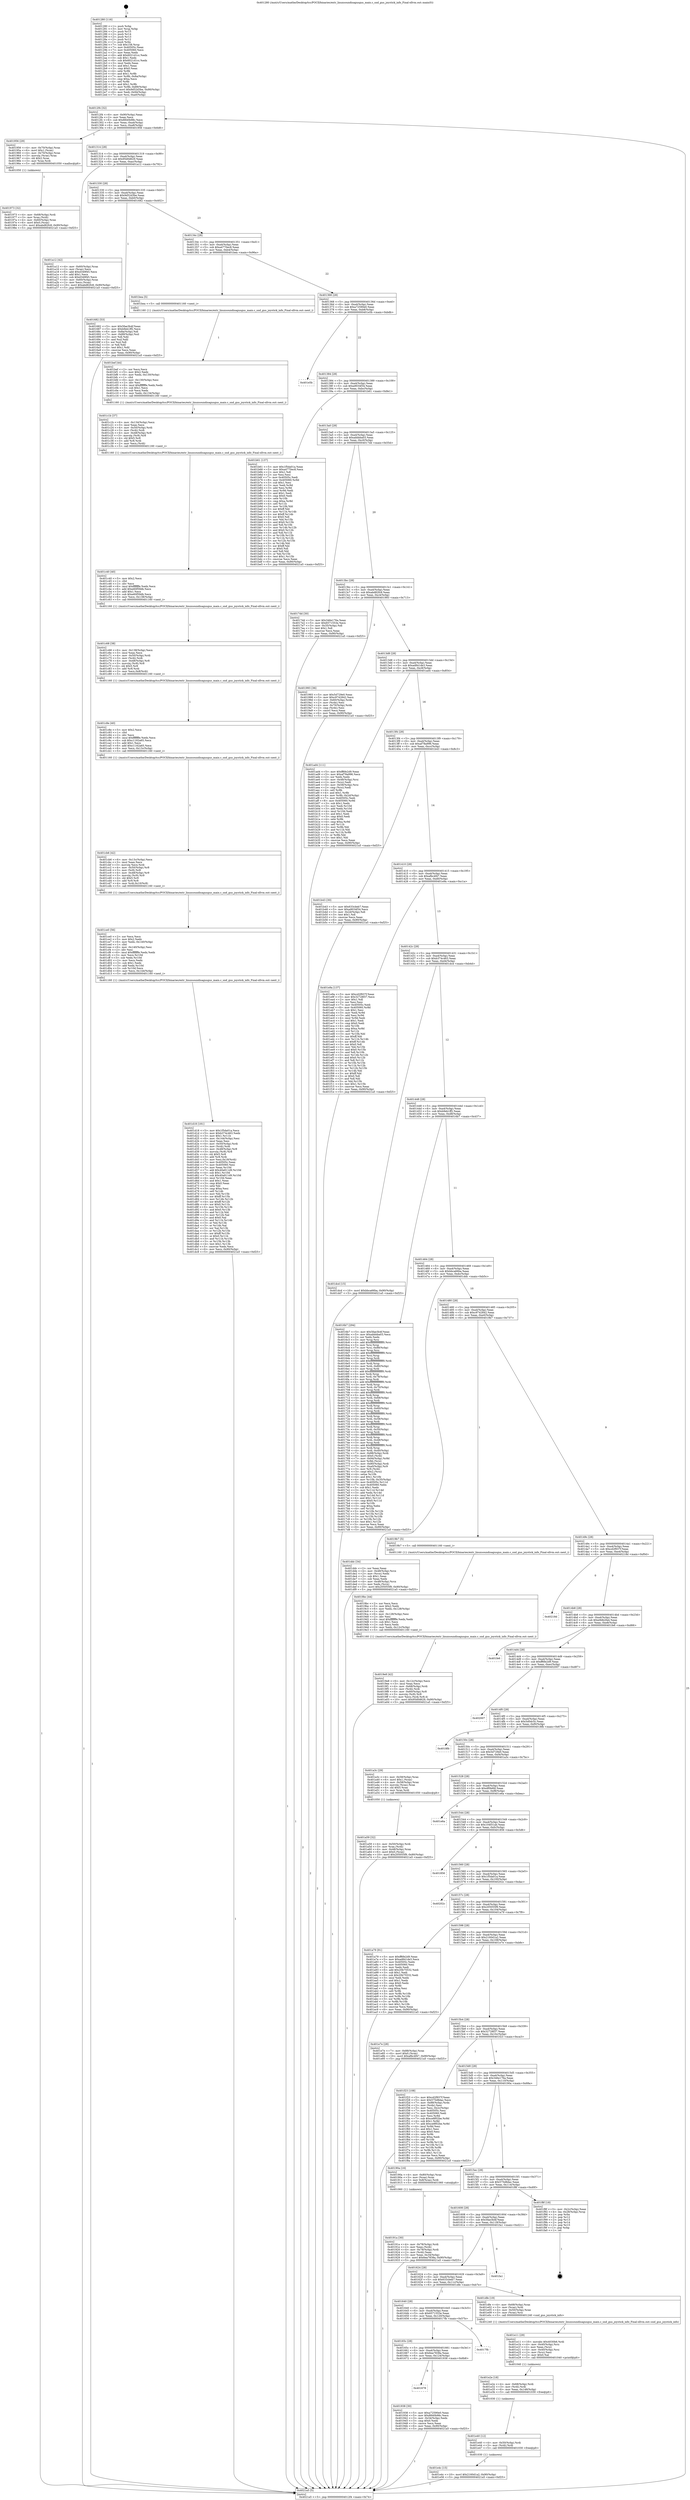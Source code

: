 digraph "0x401280" {
  label = "0x401280 (/mnt/c/Users/mathe/Desktop/tcc/POCII/binaries/extr_linuxsoundisagusgus_main.c_snd_gus_joystick_info_Final-ollvm.out::main(0))"
  labelloc = "t"
  node[shape=record]

  Entry [label="",width=0.3,height=0.3,shape=circle,fillcolor=black,style=filled]
  "0x4012f4" [label="{
     0x4012f4 [32]\l
     | [instrs]\l
     &nbsp;&nbsp;0x4012f4 \<+6\>: mov -0x90(%rbp),%eax\l
     &nbsp;&nbsp;0x4012fa \<+2\>: mov %eax,%ecx\l
     &nbsp;&nbsp;0x4012fc \<+6\>: sub $0x8840b98c,%ecx\l
     &nbsp;&nbsp;0x401302 \<+6\>: mov %eax,-0xa4(%rbp)\l
     &nbsp;&nbsp;0x401308 \<+6\>: mov %ecx,-0xa8(%rbp)\l
     &nbsp;&nbsp;0x40130e \<+6\>: je 0000000000401956 \<main+0x6d6\>\l
  }"]
  "0x401956" [label="{
     0x401956 [29]\l
     | [instrs]\l
     &nbsp;&nbsp;0x401956 \<+4\>: mov -0x70(%rbp),%rax\l
     &nbsp;&nbsp;0x40195a \<+6\>: movl $0x1,(%rax)\l
     &nbsp;&nbsp;0x401960 \<+4\>: mov -0x70(%rbp),%rax\l
     &nbsp;&nbsp;0x401964 \<+3\>: movslq (%rax),%rax\l
     &nbsp;&nbsp;0x401967 \<+4\>: shl $0x2,%rax\l
     &nbsp;&nbsp;0x40196b \<+3\>: mov %rax,%rdi\l
     &nbsp;&nbsp;0x40196e \<+5\>: call 0000000000401050 \<malloc@plt\>\l
     | [calls]\l
     &nbsp;&nbsp;0x401050 \{1\} (unknown)\l
  }"]
  "0x401314" [label="{
     0x401314 [28]\l
     | [instrs]\l
     &nbsp;&nbsp;0x401314 \<+5\>: jmp 0000000000401319 \<main+0x99\>\l
     &nbsp;&nbsp;0x401319 \<+6\>: mov -0xa4(%rbp),%eax\l
     &nbsp;&nbsp;0x40131f \<+5\>: sub $0x95d0d629,%eax\l
     &nbsp;&nbsp;0x401324 \<+6\>: mov %eax,-0xac(%rbp)\l
     &nbsp;&nbsp;0x40132a \<+6\>: je 0000000000401a12 \<main+0x792\>\l
  }"]
  Exit [label="",width=0.3,height=0.3,shape=circle,fillcolor=black,style=filled,peripheries=2]
  "0x401a12" [label="{
     0x401a12 [42]\l
     | [instrs]\l
     &nbsp;&nbsp;0x401a12 \<+4\>: mov -0x60(%rbp),%rax\l
     &nbsp;&nbsp;0x401a16 \<+2\>: mov (%rax),%ecx\l
     &nbsp;&nbsp;0x401a18 \<+6\>: add $0xd349f45,%ecx\l
     &nbsp;&nbsp;0x401a1e \<+3\>: add $0x1,%ecx\l
     &nbsp;&nbsp;0x401a21 \<+6\>: sub $0xd349f45,%ecx\l
     &nbsp;&nbsp;0x401a27 \<+4\>: mov -0x60(%rbp),%rax\l
     &nbsp;&nbsp;0x401a2b \<+2\>: mov %ecx,(%rax)\l
     &nbsp;&nbsp;0x401a2d \<+10\>: movl $0xabd82fc8,-0x90(%rbp)\l
     &nbsp;&nbsp;0x401a37 \<+5\>: jmp 00000000004021a5 \<main+0xf25\>\l
  }"]
  "0x401330" [label="{
     0x401330 [28]\l
     | [instrs]\l
     &nbsp;&nbsp;0x401330 \<+5\>: jmp 0000000000401335 \<main+0xb5\>\l
     &nbsp;&nbsp;0x401335 \<+6\>: mov -0xa4(%rbp),%eax\l
     &nbsp;&nbsp;0x40133b \<+5\>: sub $0x9d52d3be,%eax\l
     &nbsp;&nbsp;0x401340 \<+6\>: mov %eax,-0xb0(%rbp)\l
     &nbsp;&nbsp;0x401346 \<+6\>: je 0000000000401682 \<main+0x402\>\l
  }"]
  "0x401e4c" [label="{
     0x401e4c [15]\l
     | [instrs]\l
     &nbsp;&nbsp;0x401e4c \<+10\>: movl $0x2160d1a2,-0x90(%rbp)\l
     &nbsp;&nbsp;0x401e56 \<+5\>: jmp 00000000004021a5 \<main+0xf25\>\l
  }"]
  "0x401682" [label="{
     0x401682 [53]\l
     | [instrs]\l
     &nbsp;&nbsp;0x401682 \<+5\>: mov $0x5fae3b4f,%eax\l
     &nbsp;&nbsp;0x401687 \<+5\>: mov $0xb9eb1ff2,%ecx\l
     &nbsp;&nbsp;0x40168c \<+6\>: mov -0x8a(%rbp),%dl\l
     &nbsp;&nbsp;0x401692 \<+7\>: mov -0x89(%rbp),%sil\l
     &nbsp;&nbsp;0x401699 \<+3\>: mov %dl,%dil\l
     &nbsp;&nbsp;0x40169c \<+3\>: and %sil,%dil\l
     &nbsp;&nbsp;0x40169f \<+3\>: xor %sil,%dl\l
     &nbsp;&nbsp;0x4016a2 \<+3\>: or %dl,%dil\l
     &nbsp;&nbsp;0x4016a5 \<+4\>: test $0x1,%dil\l
     &nbsp;&nbsp;0x4016a9 \<+3\>: cmovne %ecx,%eax\l
     &nbsp;&nbsp;0x4016ac \<+6\>: mov %eax,-0x90(%rbp)\l
     &nbsp;&nbsp;0x4016b2 \<+5\>: jmp 00000000004021a5 \<main+0xf25\>\l
  }"]
  "0x40134c" [label="{
     0x40134c [28]\l
     | [instrs]\l
     &nbsp;&nbsp;0x40134c \<+5\>: jmp 0000000000401351 \<main+0xd1\>\l
     &nbsp;&nbsp;0x401351 \<+6\>: mov -0xa4(%rbp),%eax\l
     &nbsp;&nbsp;0x401357 \<+5\>: sub $0xa4770ec8,%eax\l
     &nbsp;&nbsp;0x40135c \<+6\>: mov %eax,-0xb4(%rbp)\l
     &nbsp;&nbsp;0x401362 \<+6\>: je 0000000000401bea \<main+0x96a\>\l
  }"]
  "0x4021a5" [label="{
     0x4021a5 [5]\l
     | [instrs]\l
     &nbsp;&nbsp;0x4021a5 \<+5\>: jmp 00000000004012f4 \<main+0x74\>\l
  }"]
  "0x401280" [label="{
     0x401280 [116]\l
     | [instrs]\l
     &nbsp;&nbsp;0x401280 \<+1\>: push %rbp\l
     &nbsp;&nbsp;0x401281 \<+3\>: mov %rsp,%rbp\l
     &nbsp;&nbsp;0x401284 \<+2\>: push %r15\l
     &nbsp;&nbsp;0x401286 \<+2\>: push %r14\l
     &nbsp;&nbsp;0x401288 \<+2\>: push %r13\l
     &nbsp;&nbsp;0x40128a \<+2\>: push %r12\l
     &nbsp;&nbsp;0x40128c \<+1\>: push %rbx\l
     &nbsp;&nbsp;0x40128d \<+7\>: sub $0x158,%rsp\l
     &nbsp;&nbsp;0x401294 \<+7\>: mov 0x40505c,%eax\l
     &nbsp;&nbsp;0x40129b \<+7\>: mov 0x405060,%ecx\l
     &nbsp;&nbsp;0x4012a2 \<+2\>: mov %eax,%edx\l
     &nbsp;&nbsp;0x4012a4 \<+6\>: add $0x6021d1cc,%edx\l
     &nbsp;&nbsp;0x4012aa \<+3\>: sub $0x1,%edx\l
     &nbsp;&nbsp;0x4012ad \<+6\>: sub $0x6021d1cc,%edx\l
     &nbsp;&nbsp;0x4012b3 \<+3\>: imul %edx,%eax\l
     &nbsp;&nbsp;0x4012b6 \<+3\>: and $0x1,%eax\l
     &nbsp;&nbsp;0x4012b9 \<+3\>: cmp $0x0,%eax\l
     &nbsp;&nbsp;0x4012bc \<+4\>: sete %r8b\l
     &nbsp;&nbsp;0x4012c0 \<+4\>: and $0x1,%r8b\l
     &nbsp;&nbsp;0x4012c4 \<+7\>: mov %r8b,-0x8a(%rbp)\l
     &nbsp;&nbsp;0x4012cb \<+3\>: cmp $0xa,%ecx\l
     &nbsp;&nbsp;0x4012ce \<+4\>: setl %r8b\l
     &nbsp;&nbsp;0x4012d2 \<+4\>: and $0x1,%r8b\l
     &nbsp;&nbsp;0x4012d6 \<+7\>: mov %r8b,-0x89(%rbp)\l
     &nbsp;&nbsp;0x4012dd \<+10\>: movl $0x9d52d3be,-0x90(%rbp)\l
     &nbsp;&nbsp;0x4012e7 \<+6\>: mov %edi,-0x94(%rbp)\l
     &nbsp;&nbsp;0x4012ed \<+7\>: mov %rsi,-0xa0(%rbp)\l
  }"]
  "0x401e40" [label="{
     0x401e40 [12]\l
     | [instrs]\l
     &nbsp;&nbsp;0x401e40 \<+4\>: mov -0x50(%rbp),%rdi\l
     &nbsp;&nbsp;0x401e44 \<+3\>: mov (%rdi),%rdi\l
     &nbsp;&nbsp;0x401e47 \<+5\>: call 0000000000401030 \<free@plt\>\l
     | [calls]\l
     &nbsp;&nbsp;0x401030 \{1\} (unknown)\l
  }"]
  "0x401bea" [label="{
     0x401bea [5]\l
     | [instrs]\l
     &nbsp;&nbsp;0x401bea \<+5\>: call 0000000000401160 \<next_i\>\l
     | [calls]\l
     &nbsp;&nbsp;0x401160 \{1\} (/mnt/c/Users/mathe/Desktop/tcc/POCII/binaries/extr_linuxsoundisagusgus_main.c_snd_gus_joystick_info_Final-ollvm.out::next_i)\l
  }"]
  "0x401368" [label="{
     0x401368 [28]\l
     | [instrs]\l
     &nbsp;&nbsp;0x401368 \<+5\>: jmp 000000000040136d \<main+0xed\>\l
     &nbsp;&nbsp;0x40136d \<+6\>: mov -0xa4(%rbp),%eax\l
     &nbsp;&nbsp;0x401373 \<+5\>: sub $0xa72590e0,%eax\l
     &nbsp;&nbsp;0x401378 \<+6\>: mov %eax,-0xb8(%rbp)\l
     &nbsp;&nbsp;0x40137e \<+6\>: je 0000000000401e5b \<main+0xbdb\>\l
  }"]
  "0x401e2e" [label="{
     0x401e2e [18]\l
     | [instrs]\l
     &nbsp;&nbsp;0x401e2e \<+4\>: mov -0x68(%rbp),%rdi\l
     &nbsp;&nbsp;0x401e32 \<+3\>: mov (%rdi),%rdi\l
     &nbsp;&nbsp;0x401e35 \<+6\>: mov %eax,-0x148(%rbp)\l
     &nbsp;&nbsp;0x401e3b \<+5\>: call 0000000000401030 \<free@plt\>\l
     | [calls]\l
     &nbsp;&nbsp;0x401030 \{1\} (unknown)\l
  }"]
  "0x401e5b" [label="{
     0x401e5b\l
  }", style=dashed]
  "0x401384" [label="{
     0x401384 [28]\l
     | [instrs]\l
     &nbsp;&nbsp;0x401384 \<+5\>: jmp 0000000000401389 \<main+0x109\>\l
     &nbsp;&nbsp;0x401389 \<+6\>: mov -0xa4(%rbp),%eax\l
     &nbsp;&nbsp;0x40138f \<+5\>: sub $0xa9034f34,%eax\l
     &nbsp;&nbsp;0x401394 \<+6\>: mov %eax,-0xbc(%rbp)\l
     &nbsp;&nbsp;0x40139a \<+6\>: je 0000000000401b61 \<main+0x8e1\>\l
  }"]
  "0x401e11" [label="{
     0x401e11 [29]\l
     | [instrs]\l
     &nbsp;&nbsp;0x401e11 \<+10\>: movabs $0x4030b6,%rdi\l
     &nbsp;&nbsp;0x401e1b \<+4\>: mov -0x40(%rbp),%rsi\l
     &nbsp;&nbsp;0x401e1f \<+2\>: mov %eax,(%rsi)\l
     &nbsp;&nbsp;0x401e21 \<+4\>: mov -0x40(%rbp),%rsi\l
     &nbsp;&nbsp;0x401e25 \<+2\>: mov (%rsi),%esi\l
     &nbsp;&nbsp;0x401e27 \<+2\>: mov $0x0,%al\l
     &nbsp;&nbsp;0x401e29 \<+5\>: call 0000000000401040 \<printf@plt\>\l
     | [calls]\l
     &nbsp;&nbsp;0x401040 \{1\} (unknown)\l
  }"]
  "0x401b61" [label="{
     0x401b61 [137]\l
     | [instrs]\l
     &nbsp;&nbsp;0x401b61 \<+5\>: mov $0x1f5da01a,%eax\l
     &nbsp;&nbsp;0x401b66 \<+5\>: mov $0xa4770ec8,%ecx\l
     &nbsp;&nbsp;0x401b6b \<+2\>: mov $0x1,%dl\l
     &nbsp;&nbsp;0x401b6d \<+2\>: xor %esi,%esi\l
     &nbsp;&nbsp;0x401b6f \<+7\>: mov 0x40505c,%edi\l
     &nbsp;&nbsp;0x401b76 \<+8\>: mov 0x405060,%r8d\l
     &nbsp;&nbsp;0x401b7e \<+3\>: sub $0x1,%esi\l
     &nbsp;&nbsp;0x401b81 \<+3\>: mov %edi,%r9d\l
     &nbsp;&nbsp;0x401b84 \<+3\>: add %esi,%r9d\l
     &nbsp;&nbsp;0x401b87 \<+4\>: imul %r9d,%edi\l
     &nbsp;&nbsp;0x401b8b \<+3\>: and $0x1,%edi\l
     &nbsp;&nbsp;0x401b8e \<+3\>: cmp $0x0,%edi\l
     &nbsp;&nbsp;0x401b91 \<+4\>: sete %r10b\l
     &nbsp;&nbsp;0x401b95 \<+4\>: cmp $0xa,%r8d\l
     &nbsp;&nbsp;0x401b99 \<+4\>: setl %r11b\l
     &nbsp;&nbsp;0x401b9d \<+3\>: mov %r10b,%bl\l
     &nbsp;&nbsp;0x401ba0 \<+3\>: xor $0xff,%bl\l
     &nbsp;&nbsp;0x401ba3 \<+3\>: mov %r11b,%r14b\l
     &nbsp;&nbsp;0x401ba6 \<+4\>: xor $0xff,%r14b\l
     &nbsp;&nbsp;0x401baa \<+3\>: xor $0x0,%dl\l
     &nbsp;&nbsp;0x401bad \<+3\>: mov %bl,%r15b\l
     &nbsp;&nbsp;0x401bb0 \<+4\>: and $0x0,%r15b\l
     &nbsp;&nbsp;0x401bb4 \<+3\>: and %dl,%r10b\l
     &nbsp;&nbsp;0x401bb7 \<+3\>: mov %r14b,%r12b\l
     &nbsp;&nbsp;0x401bba \<+4\>: and $0x0,%r12b\l
     &nbsp;&nbsp;0x401bbe \<+3\>: and %dl,%r11b\l
     &nbsp;&nbsp;0x401bc1 \<+3\>: or %r10b,%r15b\l
     &nbsp;&nbsp;0x401bc4 \<+3\>: or %r11b,%r12b\l
     &nbsp;&nbsp;0x401bc7 \<+3\>: xor %r12b,%r15b\l
     &nbsp;&nbsp;0x401bca \<+3\>: or %r14b,%bl\l
     &nbsp;&nbsp;0x401bcd \<+3\>: xor $0xff,%bl\l
     &nbsp;&nbsp;0x401bd0 \<+3\>: or $0x0,%dl\l
     &nbsp;&nbsp;0x401bd3 \<+2\>: and %dl,%bl\l
     &nbsp;&nbsp;0x401bd5 \<+3\>: or %bl,%r15b\l
     &nbsp;&nbsp;0x401bd8 \<+4\>: test $0x1,%r15b\l
     &nbsp;&nbsp;0x401bdc \<+3\>: cmovne %ecx,%eax\l
     &nbsp;&nbsp;0x401bdf \<+6\>: mov %eax,-0x90(%rbp)\l
     &nbsp;&nbsp;0x401be5 \<+5\>: jmp 00000000004021a5 \<main+0xf25\>\l
  }"]
  "0x4013a0" [label="{
     0x4013a0 [28]\l
     | [instrs]\l
     &nbsp;&nbsp;0x4013a0 \<+5\>: jmp 00000000004013a5 \<main+0x125\>\l
     &nbsp;&nbsp;0x4013a5 \<+6\>: mov -0xa4(%rbp),%eax\l
     &nbsp;&nbsp;0x4013ab \<+5\>: sub $0xabbbba03,%eax\l
     &nbsp;&nbsp;0x4013b0 \<+6\>: mov %eax,-0xc0(%rbp)\l
     &nbsp;&nbsp;0x4013b6 \<+6\>: je 00000000004017dd \<main+0x55d\>\l
  }"]
  "0x401d18" [label="{
     0x401d18 [181]\l
     | [instrs]\l
     &nbsp;&nbsp;0x401d18 \<+5\>: mov $0x1f5da01a,%ecx\l
     &nbsp;&nbsp;0x401d1d \<+5\>: mov $0xb374c463,%edx\l
     &nbsp;&nbsp;0x401d22 \<+3\>: mov $0x1,%r11b\l
     &nbsp;&nbsp;0x401d25 \<+6\>: mov -0x144(%rbp),%esi\l
     &nbsp;&nbsp;0x401d2b \<+3\>: imul %eax,%esi\l
     &nbsp;&nbsp;0x401d2e \<+4\>: mov -0x50(%rbp),%rdi\l
     &nbsp;&nbsp;0x401d32 \<+3\>: mov (%rdi),%rdi\l
     &nbsp;&nbsp;0x401d35 \<+4\>: mov -0x48(%rbp),%r8\l
     &nbsp;&nbsp;0x401d39 \<+3\>: movslq (%r8),%r8\l
     &nbsp;&nbsp;0x401d3c \<+4\>: shl $0x5,%r8\l
     &nbsp;&nbsp;0x401d40 \<+3\>: add %r8,%rdi\l
     &nbsp;&nbsp;0x401d43 \<+3\>: mov %esi,0x18(%rdi)\l
     &nbsp;&nbsp;0x401d46 \<+7\>: mov 0x40505c,%eax\l
     &nbsp;&nbsp;0x401d4d \<+7\>: mov 0x405060,%esi\l
     &nbsp;&nbsp;0x401d54 \<+3\>: mov %eax,%r10d\l
     &nbsp;&nbsp;0x401d57 \<+7\>: add $0x40a911d9,%r10d\l
     &nbsp;&nbsp;0x401d5e \<+4\>: sub $0x1,%r10d\l
     &nbsp;&nbsp;0x401d62 \<+7\>: sub $0x40a911d9,%r10d\l
     &nbsp;&nbsp;0x401d69 \<+4\>: imul %r10d,%eax\l
     &nbsp;&nbsp;0x401d6d \<+3\>: and $0x1,%eax\l
     &nbsp;&nbsp;0x401d70 \<+3\>: cmp $0x0,%eax\l
     &nbsp;&nbsp;0x401d73 \<+3\>: sete %bl\l
     &nbsp;&nbsp;0x401d76 \<+3\>: cmp $0xa,%esi\l
     &nbsp;&nbsp;0x401d79 \<+4\>: setl %r14b\l
     &nbsp;&nbsp;0x401d7d \<+3\>: mov %bl,%r15b\l
     &nbsp;&nbsp;0x401d80 \<+4\>: xor $0xff,%r15b\l
     &nbsp;&nbsp;0x401d84 \<+3\>: mov %r14b,%r12b\l
     &nbsp;&nbsp;0x401d87 \<+4\>: xor $0xff,%r12b\l
     &nbsp;&nbsp;0x401d8b \<+4\>: xor $0x0,%r11b\l
     &nbsp;&nbsp;0x401d8f \<+3\>: mov %r15b,%r13b\l
     &nbsp;&nbsp;0x401d92 \<+4\>: and $0x0,%r13b\l
     &nbsp;&nbsp;0x401d96 \<+3\>: and %r11b,%bl\l
     &nbsp;&nbsp;0x401d99 \<+3\>: mov %r12b,%al\l
     &nbsp;&nbsp;0x401d9c \<+2\>: and $0x0,%al\l
     &nbsp;&nbsp;0x401d9e \<+3\>: and %r11b,%r14b\l
     &nbsp;&nbsp;0x401da1 \<+3\>: or %bl,%r13b\l
     &nbsp;&nbsp;0x401da4 \<+3\>: or %r14b,%al\l
     &nbsp;&nbsp;0x401da7 \<+3\>: xor %al,%r13b\l
     &nbsp;&nbsp;0x401daa \<+3\>: or %r12b,%r15b\l
     &nbsp;&nbsp;0x401dad \<+4\>: xor $0xff,%r15b\l
     &nbsp;&nbsp;0x401db1 \<+4\>: or $0x0,%r11b\l
     &nbsp;&nbsp;0x401db5 \<+3\>: and %r11b,%r15b\l
     &nbsp;&nbsp;0x401db8 \<+3\>: or %r15b,%r13b\l
     &nbsp;&nbsp;0x401dbb \<+4\>: test $0x1,%r13b\l
     &nbsp;&nbsp;0x401dbf \<+3\>: cmovne %edx,%ecx\l
     &nbsp;&nbsp;0x401dc2 \<+6\>: mov %ecx,-0x90(%rbp)\l
     &nbsp;&nbsp;0x401dc8 \<+5\>: jmp 00000000004021a5 \<main+0xf25\>\l
  }"]
  "0x4017dd" [label="{
     0x4017dd [30]\l
     | [instrs]\l
     &nbsp;&nbsp;0x4017dd \<+5\>: mov $0x346e176a,%eax\l
     &nbsp;&nbsp;0x4017e2 \<+5\>: mov $0x6571553e,%ecx\l
     &nbsp;&nbsp;0x4017e7 \<+3\>: mov -0x35(%rbp),%dl\l
     &nbsp;&nbsp;0x4017ea \<+3\>: test $0x1,%dl\l
     &nbsp;&nbsp;0x4017ed \<+3\>: cmovne %ecx,%eax\l
     &nbsp;&nbsp;0x4017f0 \<+6\>: mov %eax,-0x90(%rbp)\l
     &nbsp;&nbsp;0x4017f6 \<+5\>: jmp 00000000004021a5 \<main+0xf25\>\l
  }"]
  "0x4013bc" [label="{
     0x4013bc [28]\l
     | [instrs]\l
     &nbsp;&nbsp;0x4013bc \<+5\>: jmp 00000000004013c1 \<main+0x141\>\l
     &nbsp;&nbsp;0x4013c1 \<+6\>: mov -0xa4(%rbp),%eax\l
     &nbsp;&nbsp;0x4013c7 \<+5\>: sub $0xabd82fc8,%eax\l
     &nbsp;&nbsp;0x4013cc \<+6\>: mov %eax,-0xc4(%rbp)\l
     &nbsp;&nbsp;0x4013d2 \<+6\>: je 0000000000401993 \<main+0x713\>\l
  }"]
  "0x401ce0" [label="{
     0x401ce0 [56]\l
     | [instrs]\l
     &nbsp;&nbsp;0x401ce0 \<+2\>: xor %ecx,%ecx\l
     &nbsp;&nbsp;0x401ce2 \<+5\>: mov $0x2,%edx\l
     &nbsp;&nbsp;0x401ce7 \<+6\>: mov %edx,-0x140(%rbp)\l
     &nbsp;&nbsp;0x401ced \<+1\>: cltd\l
     &nbsp;&nbsp;0x401cee \<+6\>: mov -0x140(%rbp),%esi\l
     &nbsp;&nbsp;0x401cf4 \<+2\>: idiv %esi\l
     &nbsp;&nbsp;0x401cf6 \<+6\>: imul $0xfffffffe,%edx,%edx\l
     &nbsp;&nbsp;0x401cfc \<+3\>: mov %ecx,%r10d\l
     &nbsp;&nbsp;0x401cff \<+3\>: sub %edx,%r10d\l
     &nbsp;&nbsp;0x401d02 \<+2\>: mov %ecx,%edx\l
     &nbsp;&nbsp;0x401d04 \<+3\>: sub $0x1,%edx\l
     &nbsp;&nbsp;0x401d07 \<+3\>: add %edx,%r10d\l
     &nbsp;&nbsp;0x401d0a \<+3\>: sub %r10d,%ecx\l
     &nbsp;&nbsp;0x401d0d \<+6\>: mov %ecx,-0x144(%rbp)\l
     &nbsp;&nbsp;0x401d13 \<+5\>: call 0000000000401160 \<next_i\>\l
     | [calls]\l
     &nbsp;&nbsp;0x401160 \{1\} (/mnt/c/Users/mathe/Desktop/tcc/POCII/binaries/extr_linuxsoundisagusgus_main.c_snd_gus_joystick_info_Final-ollvm.out::next_i)\l
  }"]
  "0x401993" [label="{
     0x401993 [36]\l
     | [instrs]\l
     &nbsp;&nbsp;0x401993 \<+5\>: mov $0x5d729e0,%eax\l
     &nbsp;&nbsp;0x401998 \<+5\>: mov $0xc9742842,%ecx\l
     &nbsp;&nbsp;0x40199d \<+4\>: mov -0x60(%rbp),%rdx\l
     &nbsp;&nbsp;0x4019a1 \<+2\>: mov (%rdx),%esi\l
     &nbsp;&nbsp;0x4019a3 \<+4\>: mov -0x70(%rbp),%rdx\l
     &nbsp;&nbsp;0x4019a7 \<+2\>: cmp (%rdx),%esi\l
     &nbsp;&nbsp;0x4019a9 \<+3\>: cmovl %ecx,%eax\l
     &nbsp;&nbsp;0x4019ac \<+6\>: mov %eax,-0x90(%rbp)\l
     &nbsp;&nbsp;0x4019b2 \<+5\>: jmp 00000000004021a5 \<main+0xf25\>\l
  }"]
  "0x4013d8" [label="{
     0x4013d8 [28]\l
     | [instrs]\l
     &nbsp;&nbsp;0x4013d8 \<+5\>: jmp 00000000004013dd \<main+0x15d\>\l
     &nbsp;&nbsp;0x4013dd \<+6\>: mov -0xa4(%rbp),%eax\l
     &nbsp;&nbsp;0x4013e3 \<+5\>: sub $0xad841de3,%eax\l
     &nbsp;&nbsp;0x4013e8 \<+6\>: mov %eax,-0xc8(%rbp)\l
     &nbsp;&nbsp;0x4013ee \<+6\>: je 0000000000401ad4 \<main+0x854\>\l
  }"]
  "0x401cb6" [label="{
     0x401cb6 [42]\l
     | [instrs]\l
     &nbsp;&nbsp;0x401cb6 \<+6\>: mov -0x13c(%rbp),%ecx\l
     &nbsp;&nbsp;0x401cbc \<+3\>: imul %eax,%ecx\l
     &nbsp;&nbsp;0x401cbf \<+3\>: movslq %ecx,%rdi\l
     &nbsp;&nbsp;0x401cc2 \<+4\>: mov -0x50(%rbp),%r8\l
     &nbsp;&nbsp;0x401cc6 \<+3\>: mov (%r8),%r8\l
     &nbsp;&nbsp;0x401cc9 \<+4\>: mov -0x48(%rbp),%r9\l
     &nbsp;&nbsp;0x401ccd \<+3\>: movslq (%r9),%r9\l
     &nbsp;&nbsp;0x401cd0 \<+4\>: shl $0x5,%r9\l
     &nbsp;&nbsp;0x401cd4 \<+3\>: add %r9,%r8\l
     &nbsp;&nbsp;0x401cd7 \<+4\>: mov %rdi,0x10(%r8)\l
     &nbsp;&nbsp;0x401cdb \<+5\>: call 0000000000401160 \<next_i\>\l
     | [calls]\l
     &nbsp;&nbsp;0x401160 \{1\} (/mnt/c/Users/mathe/Desktop/tcc/POCII/binaries/extr_linuxsoundisagusgus_main.c_snd_gus_joystick_info_Final-ollvm.out::next_i)\l
  }"]
  "0x401ad4" [label="{
     0x401ad4 [111]\l
     | [instrs]\l
     &nbsp;&nbsp;0x401ad4 \<+5\>: mov $0xff6fe2d9,%eax\l
     &nbsp;&nbsp;0x401ad9 \<+5\>: mov $0xaf78a996,%ecx\l
     &nbsp;&nbsp;0x401ade \<+2\>: xor %edx,%edx\l
     &nbsp;&nbsp;0x401ae0 \<+4\>: mov -0x48(%rbp),%rsi\l
     &nbsp;&nbsp;0x401ae4 \<+2\>: mov (%rsi),%edi\l
     &nbsp;&nbsp;0x401ae6 \<+4\>: mov -0x58(%rbp),%rsi\l
     &nbsp;&nbsp;0x401aea \<+2\>: cmp (%rsi),%edi\l
     &nbsp;&nbsp;0x401aec \<+4\>: setl %r8b\l
     &nbsp;&nbsp;0x401af0 \<+4\>: and $0x1,%r8b\l
     &nbsp;&nbsp;0x401af4 \<+4\>: mov %r8b,-0x2d(%rbp)\l
     &nbsp;&nbsp;0x401af8 \<+7\>: mov 0x40505c,%edi\l
     &nbsp;&nbsp;0x401aff \<+8\>: mov 0x405060,%r9d\l
     &nbsp;&nbsp;0x401b07 \<+3\>: sub $0x1,%edx\l
     &nbsp;&nbsp;0x401b0a \<+3\>: mov %edi,%r10d\l
     &nbsp;&nbsp;0x401b0d \<+3\>: add %edx,%r10d\l
     &nbsp;&nbsp;0x401b10 \<+4\>: imul %r10d,%edi\l
     &nbsp;&nbsp;0x401b14 \<+3\>: and $0x1,%edi\l
     &nbsp;&nbsp;0x401b17 \<+3\>: cmp $0x0,%edi\l
     &nbsp;&nbsp;0x401b1a \<+4\>: sete %r8b\l
     &nbsp;&nbsp;0x401b1e \<+4\>: cmp $0xa,%r9d\l
     &nbsp;&nbsp;0x401b22 \<+4\>: setl %r11b\l
     &nbsp;&nbsp;0x401b26 \<+3\>: mov %r8b,%bl\l
     &nbsp;&nbsp;0x401b29 \<+3\>: and %r11b,%bl\l
     &nbsp;&nbsp;0x401b2c \<+3\>: xor %r11b,%r8b\l
     &nbsp;&nbsp;0x401b2f \<+3\>: or %r8b,%bl\l
     &nbsp;&nbsp;0x401b32 \<+3\>: test $0x1,%bl\l
     &nbsp;&nbsp;0x401b35 \<+3\>: cmovne %ecx,%eax\l
     &nbsp;&nbsp;0x401b38 \<+6\>: mov %eax,-0x90(%rbp)\l
     &nbsp;&nbsp;0x401b3e \<+5\>: jmp 00000000004021a5 \<main+0xf25\>\l
  }"]
  "0x4013f4" [label="{
     0x4013f4 [28]\l
     | [instrs]\l
     &nbsp;&nbsp;0x4013f4 \<+5\>: jmp 00000000004013f9 \<main+0x179\>\l
     &nbsp;&nbsp;0x4013f9 \<+6\>: mov -0xa4(%rbp),%eax\l
     &nbsp;&nbsp;0x4013ff \<+5\>: sub $0xaf78a996,%eax\l
     &nbsp;&nbsp;0x401404 \<+6\>: mov %eax,-0xcc(%rbp)\l
     &nbsp;&nbsp;0x40140a \<+6\>: je 0000000000401b43 \<main+0x8c3\>\l
  }"]
  "0x401c8e" [label="{
     0x401c8e [40]\l
     | [instrs]\l
     &nbsp;&nbsp;0x401c8e \<+5\>: mov $0x2,%ecx\l
     &nbsp;&nbsp;0x401c93 \<+1\>: cltd\l
     &nbsp;&nbsp;0x401c94 \<+2\>: idiv %ecx\l
     &nbsp;&nbsp;0x401c96 \<+6\>: imul $0xfffffffe,%edx,%ecx\l
     &nbsp;&nbsp;0x401c9c \<+6\>: sub $0xc1162a65,%ecx\l
     &nbsp;&nbsp;0x401ca2 \<+3\>: add $0x1,%ecx\l
     &nbsp;&nbsp;0x401ca5 \<+6\>: add $0xc1162a65,%ecx\l
     &nbsp;&nbsp;0x401cab \<+6\>: mov %ecx,-0x13c(%rbp)\l
     &nbsp;&nbsp;0x401cb1 \<+5\>: call 0000000000401160 \<next_i\>\l
     | [calls]\l
     &nbsp;&nbsp;0x401160 \{1\} (/mnt/c/Users/mathe/Desktop/tcc/POCII/binaries/extr_linuxsoundisagusgus_main.c_snd_gus_joystick_info_Final-ollvm.out::next_i)\l
  }"]
  "0x401b43" [label="{
     0x401b43 [30]\l
     | [instrs]\l
     &nbsp;&nbsp;0x401b43 \<+5\>: mov $0x633cbeb7,%eax\l
     &nbsp;&nbsp;0x401b48 \<+5\>: mov $0xa9034f34,%ecx\l
     &nbsp;&nbsp;0x401b4d \<+3\>: mov -0x2d(%rbp),%dl\l
     &nbsp;&nbsp;0x401b50 \<+3\>: test $0x1,%dl\l
     &nbsp;&nbsp;0x401b53 \<+3\>: cmovne %ecx,%eax\l
     &nbsp;&nbsp;0x401b56 \<+6\>: mov %eax,-0x90(%rbp)\l
     &nbsp;&nbsp;0x401b5c \<+5\>: jmp 00000000004021a5 \<main+0xf25\>\l
  }"]
  "0x401410" [label="{
     0x401410 [28]\l
     | [instrs]\l
     &nbsp;&nbsp;0x401410 \<+5\>: jmp 0000000000401415 \<main+0x195\>\l
     &nbsp;&nbsp;0x401415 \<+6\>: mov -0xa4(%rbp),%eax\l
     &nbsp;&nbsp;0x40141b \<+5\>: sub $0xafbc4f47,%eax\l
     &nbsp;&nbsp;0x401420 \<+6\>: mov %eax,-0xd0(%rbp)\l
     &nbsp;&nbsp;0x401426 \<+6\>: je 0000000000401e9a \<main+0xc1a\>\l
  }"]
  "0x401c68" [label="{
     0x401c68 [38]\l
     | [instrs]\l
     &nbsp;&nbsp;0x401c68 \<+6\>: mov -0x138(%rbp),%ecx\l
     &nbsp;&nbsp;0x401c6e \<+3\>: imul %eax,%ecx\l
     &nbsp;&nbsp;0x401c71 \<+4\>: mov -0x50(%rbp),%rdi\l
     &nbsp;&nbsp;0x401c75 \<+3\>: mov (%rdi),%rdi\l
     &nbsp;&nbsp;0x401c78 \<+4\>: mov -0x48(%rbp),%r8\l
     &nbsp;&nbsp;0x401c7c \<+3\>: movslq (%r8),%r8\l
     &nbsp;&nbsp;0x401c7f \<+4\>: shl $0x5,%r8\l
     &nbsp;&nbsp;0x401c83 \<+3\>: add %r8,%rdi\l
     &nbsp;&nbsp;0x401c86 \<+3\>: mov %ecx,0x8(%rdi)\l
     &nbsp;&nbsp;0x401c89 \<+5\>: call 0000000000401160 \<next_i\>\l
     | [calls]\l
     &nbsp;&nbsp;0x401160 \{1\} (/mnt/c/Users/mathe/Desktop/tcc/POCII/binaries/extr_linuxsoundisagusgus_main.c_snd_gus_joystick_info_Final-ollvm.out::next_i)\l
  }"]
  "0x401e9a" [label="{
     0x401e9a [137]\l
     | [instrs]\l
     &nbsp;&nbsp;0x401e9a \<+5\>: mov $0xcd2f937f,%eax\l
     &nbsp;&nbsp;0x401e9f \<+5\>: mov $0x32728f37,%ecx\l
     &nbsp;&nbsp;0x401ea4 \<+2\>: mov $0x1,%dl\l
     &nbsp;&nbsp;0x401ea6 \<+2\>: xor %esi,%esi\l
     &nbsp;&nbsp;0x401ea8 \<+7\>: mov 0x40505c,%edi\l
     &nbsp;&nbsp;0x401eaf \<+8\>: mov 0x405060,%r8d\l
     &nbsp;&nbsp;0x401eb7 \<+3\>: sub $0x1,%esi\l
     &nbsp;&nbsp;0x401eba \<+3\>: mov %edi,%r9d\l
     &nbsp;&nbsp;0x401ebd \<+3\>: add %esi,%r9d\l
     &nbsp;&nbsp;0x401ec0 \<+4\>: imul %r9d,%edi\l
     &nbsp;&nbsp;0x401ec4 \<+3\>: and $0x1,%edi\l
     &nbsp;&nbsp;0x401ec7 \<+3\>: cmp $0x0,%edi\l
     &nbsp;&nbsp;0x401eca \<+4\>: sete %r10b\l
     &nbsp;&nbsp;0x401ece \<+4\>: cmp $0xa,%r8d\l
     &nbsp;&nbsp;0x401ed2 \<+4\>: setl %r11b\l
     &nbsp;&nbsp;0x401ed6 \<+3\>: mov %r10b,%bl\l
     &nbsp;&nbsp;0x401ed9 \<+3\>: xor $0xff,%bl\l
     &nbsp;&nbsp;0x401edc \<+3\>: mov %r11b,%r14b\l
     &nbsp;&nbsp;0x401edf \<+4\>: xor $0xff,%r14b\l
     &nbsp;&nbsp;0x401ee3 \<+3\>: xor $0x0,%dl\l
     &nbsp;&nbsp;0x401ee6 \<+3\>: mov %bl,%r15b\l
     &nbsp;&nbsp;0x401ee9 \<+4\>: and $0x0,%r15b\l
     &nbsp;&nbsp;0x401eed \<+3\>: and %dl,%r10b\l
     &nbsp;&nbsp;0x401ef0 \<+3\>: mov %r14b,%r12b\l
     &nbsp;&nbsp;0x401ef3 \<+4\>: and $0x0,%r12b\l
     &nbsp;&nbsp;0x401ef7 \<+3\>: and %dl,%r11b\l
     &nbsp;&nbsp;0x401efa \<+3\>: or %r10b,%r15b\l
     &nbsp;&nbsp;0x401efd \<+3\>: or %r11b,%r12b\l
     &nbsp;&nbsp;0x401f00 \<+3\>: xor %r12b,%r15b\l
     &nbsp;&nbsp;0x401f03 \<+3\>: or %r14b,%bl\l
     &nbsp;&nbsp;0x401f06 \<+3\>: xor $0xff,%bl\l
     &nbsp;&nbsp;0x401f09 \<+3\>: or $0x0,%dl\l
     &nbsp;&nbsp;0x401f0c \<+2\>: and %dl,%bl\l
     &nbsp;&nbsp;0x401f0e \<+3\>: or %bl,%r15b\l
     &nbsp;&nbsp;0x401f11 \<+4\>: test $0x1,%r15b\l
     &nbsp;&nbsp;0x401f15 \<+3\>: cmovne %ecx,%eax\l
     &nbsp;&nbsp;0x401f18 \<+6\>: mov %eax,-0x90(%rbp)\l
     &nbsp;&nbsp;0x401f1e \<+5\>: jmp 00000000004021a5 \<main+0xf25\>\l
  }"]
  "0x40142c" [label="{
     0x40142c [28]\l
     | [instrs]\l
     &nbsp;&nbsp;0x40142c \<+5\>: jmp 0000000000401431 \<main+0x1b1\>\l
     &nbsp;&nbsp;0x401431 \<+6\>: mov -0xa4(%rbp),%eax\l
     &nbsp;&nbsp;0x401437 \<+5\>: sub $0xb374c463,%eax\l
     &nbsp;&nbsp;0x40143c \<+6\>: mov %eax,-0xd4(%rbp)\l
     &nbsp;&nbsp;0x401442 \<+6\>: je 0000000000401dcd \<main+0xb4d\>\l
  }"]
  "0x401c40" [label="{
     0x401c40 [40]\l
     | [instrs]\l
     &nbsp;&nbsp;0x401c40 \<+5\>: mov $0x2,%ecx\l
     &nbsp;&nbsp;0x401c45 \<+1\>: cltd\l
     &nbsp;&nbsp;0x401c46 \<+2\>: idiv %ecx\l
     &nbsp;&nbsp;0x401c48 \<+6\>: imul $0xfffffffe,%edx,%ecx\l
     &nbsp;&nbsp;0x401c4e \<+6\>: add $0xe60f59db,%ecx\l
     &nbsp;&nbsp;0x401c54 \<+3\>: add $0x1,%ecx\l
     &nbsp;&nbsp;0x401c57 \<+6\>: sub $0xe60f59db,%ecx\l
     &nbsp;&nbsp;0x401c5d \<+6\>: mov %ecx,-0x138(%rbp)\l
     &nbsp;&nbsp;0x401c63 \<+5\>: call 0000000000401160 \<next_i\>\l
     | [calls]\l
     &nbsp;&nbsp;0x401160 \{1\} (/mnt/c/Users/mathe/Desktop/tcc/POCII/binaries/extr_linuxsoundisagusgus_main.c_snd_gus_joystick_info_Final-ollvm.out::next_i)\l
  }"]
  "0x401dcd" [label="{
     0x401dcd [15]\l
     | [instrs]\l
     &nbsp;&nbsp;0x401dcd \<+10\>: movl $0xbbca66ba,-0x90(%rbp)\l
     &nbsp;&nbsp;0x401dd7 \<+5\>: jmp 00000000004021a5 \<main+0xf25\>\l
  }"]
  "0x401448" [label="{
     0x401448 [28]\l
     | [instrs]\l
     &nbsp;&nbsp;0x401448 \<+5\>: jmp 000000000040144d \<main+0x1cd\>\l
     &nbsp;&nbsp;0x40144d \<+6\>: mov -0xa4(%rbp),%eax\l
     &nbsp;&nbsp;0x401453 \<+5\>: sub $0xb9eb1ff2,%eax\l
     &nbsp;&nbsp;0x401458 \<+6\>: mov %eax,-0xd8(%rbp)\l
     &nbsp;&nbsp;0x40145e \<+6\>: je 00000000004016b7 \<main+0x437\>\l
  }"]
  "0x401c1b" [label="{
     0x401c1b [37]\l
     | [instrs]\l
     &nbsp;&nbsp;0x401c1b \<+6\>: mov -0x134(%rbp),%ecx\l
     &nbsp;&nbsp;0x401c21 \<+3\>: imul %eax,%ecx\l
     &nbsp;&nbsp;0x401c24 \<+4\>: mov -0x50(%rbp),%rdi\l
     &nbsp;&nbsp;0x401c28 \<+3\>: mov (%rdi),%rdi\l
     &nbsp;&nbsp;0x401c2b \<+4\>: mov -0x48(%rbp),%r8\l
     &nbsp;&nbsp;0x401c2f \<+3\>: movslq (%r8),%r8\l
     &nbsp;&nbsp;0x401c32 \<+4\>: shl $0x5,%r8\l
     &nbsp;&nbsp;0x401c36 \<+3\>: add %r8,%rdi\l
     &nbsp;&nbsp;0x401c39 \<+2\>: mov %ecx,(%rdi)\l
     &nbsp;&nbsp;0x401c3b \<+5\>: call 0000000000401160 \<next_i\>\l
     | [calls]\l
     &nbsp;&nbsp;0x401160 \{1\} (/mnt/c/Users/mathe/Desktop/tcc/POCII/binaries/extr_linuxsoundisagusgus_main.c_snd_gus_joystick_info_Final-ollvm.out::next_i)\l
  }"]
  "0x4016b7" [label="{
     0x4016b7 [294]\l
     | [instrs]\l
     &nbsp;&nbsp;0x4016b7 \<+5\>: mov $0x5fae3b4f,%eax\l
     &nbsp;&nbsp;0x4016bc \<+5\>: mov $0xabbbba03,%ecx\l
     &nbsp;&nbsp;0x4016c1 \<+2\>: xor %edx,%edx\l
     &nbsp;&nbsp;0x4016c3 \<+3\>: mov %rsp,%rsi\l
     &nbsp;&nbsp;0x4016c6 \<+4\>: add $0xfffffffffffffff0,%rsi\l
     &nbsp;&nbsp;0x4016ca \<+3\>: mov %rsi,%rsp\l
     &nbsp;&nbsp;0x4016cd \<+7\>: mov %rsi,-0x88(%rbp)\l
     &nbsp;&nbsp;0x4016d4 \<+3\>: mov %rsp,%rsi\l
     &nbsp;&nbsp;0x4016d7 \<+4\>: add $0xfffffffffffffff0,%rsi\l
     &nbsp;&nbsp;0x4016db \<+3\>: mov %rsi,%rsp\l
     &nbsp;&nbsp;0x4016de \<+3\>: mov %rsp,%rdi\l
     &nbsp;&nbsp;0x4016e1 \<+4\>: add $0xfffffffffffffff0,%rdi\l
     &nbsp;&nbsp;0x4016e5 \<+3\>: mov %rdi,%rsp\l
     &nbsp;&nbsp;0x4016e8 \<+4\>: mov %rdi,-0x80(%rbp)\l
     &nbsp;&nbsp;0x4016ec \<+3\>: mov %rsp,%rdi\l
     &nbsp;&nbsp;0x4016ef \<+4\>: add $0xfffffffffffffff0,%rdi\l
     &nbsp;&nbsp;0x4016f3 \<+3\>: mov %rdi,%rsp\l
     &nbsp;&nbsp;0x4016f6 \<+4\>: mov %rdi,-0x78(%rbp)\l
     &nbsp;&nbsp;0x4016fa \<+3\>: mov %rsp,%rdi\l
     &nbsp;&nbsp;0x4016fd \<+4\>: add $0xfffffffffffffff0,%rdi\l
     &nbsp;&nbsp;0x401701 \<+3\>: mov %rdi,%rsp\l
     &nbsp;&nbsp;0x401704 \<+4\>: mov %rdi,-0x70(%rbp)\l
     &nbsp;&nbsp;0x401708 \<+3\>: mov %rsp,%rdi\l
     &nbsp;&nbsp;0x40170b \<+4\>: add $0xfffffffffffffff0,%rdi\l
     &nbsp;&nbsp;0x40170f \<+3\>: mov %rdi,%rsp\l
     &nbsp;&nbsp;0x401712 \<+4\>: mov %rdi,-0x68(%rbp)\l
     &nbsp;&nbsp;0x401716 \<+3\>: mov %rsp,%rdi\l
     &nbsp;&nbsp;0x401719 \<+4\>: add $0xfffffffffffffff0,%rdi\l
     &nbsp;&nbsp;0x40171d \<+3\>: mov %rdi,%rsp\l
     &nbsp;&nbsp;0x401720 \<+4\>: mov %rdi,-0x60(%rbp)\l
     &nbsp;&nbsp;0x401724 \<+3\>: mov %rsp,%rdi\l
     &nbsp;&nbsp;0x401727 \<+4\>: add $0xfffffffffffffff0,%rdi\l
     &nbsp;&nbsp;0x40172b \<+3\>: mov %rdi,%rsp\l
     &nbsp;&nbsp;0x40172e \<+4\>: mov %rdi,-0x58(%rbp)\l
     &nbsp;&nbsp;0x401732 \<+3\>: mov %rsp,%rdi\l
     &nbsp;&nbsp;0x401735 \<+4\>: add $0xfffffffffffffff0,%rdi\l
     &nbsp;&nbsp;0x401739 \<+3\>: mov %rdi,%rsp\l
     &nbsp;&nbsp;0x40173c \<+4\>: mov %rdi,-0x50(%rbp)\l
     &nbsp;&nbsp;0x401740 \<+3\>: mov %rsp,%rdi\l
     &nbsp;&nbsp;0x401743 \<+4\>: add $0xfffffffffffffff0,%rdi\l
     &nbsp;&nbsp;0x401747 \<+3\>: mov %rdi,%rsp\l
     &nbsp;&nbsp;0x40174a \<+4\>: mov %rdi,-0x48(%rbp)\l
     &nbsp;&nbsp;0x40174e \<+3\>: mov %rsp,%rdi\l
     &nbsp;&nbsp;0x401751 \<+4\>: add $0xfffffffffffffff0,%rdi\l
     &nbsp;&nbsp;0x401755 \<+3\>: mov %rdi,%rsp\l
     &nbsp;&nbsp;0x401758 \<+4\>: mov %rdi,-0x40(%rbp)\l
     &nbsp;&nbsp;0x40175c \<+7\>: mov -0x88(%rbp),%rdi\l
     &nbsp;&nbsp;0x401763 \<+6\>: movl $0x0,(%rdi)\l
     &nbsp;&nbsp;0x401769 \<+7\>: mov -0x94(%rbp),%r8d\l
     &nbsp;&nbsp;0x401770 \<+3\>: mov %r8d,(%rsi)\l
     &nbsp;&nbsp;0x401773 \<+4\>: mov -0x80(%rbp),%rdi\l
     &nbsp;&nbsp;0x401777 \<+7\>: mov -0xa0(%rbp),%r9\l
     &nbsp;&nbsp;0x40177e \<+3\>: mov %r9,(%rdi)\l
     &nbsp;&nbsp;0x401781 \<+3\>: cmpl $0x2,(%rsi)\l
     &nbsp;&nbsp;0x401784 \<+4\>: setne %r10b\l
     &nbsp;&nbsp;0x401788 \<+4\>: and $0x1,%r10b\l
     &nbsp;&nbsp;0x40178c \<+4\>: mov %r10b,-0x35(%rbp)\l
     &nbsp;&nbsp;0x401790 \<+8\>: mov 0x40505c,%r11d\l
     &nbsp;&nbsp;0x401798 \<+7\>: mov 0x405060,%ebx\l
     &nbsp;&nbsp;0x40179f \<+3\>: sub $0x1,%edx\l
     &nbsp;&nbsp;0x4017a2 \<+3\>: mov %r11d,%r14d\l
     &nbsp;&nbsp;0x4017a5 \<+3\>: add %edx,%r14d\l
     &nbsp;&nbsp;0x4017a8 \<+4\>: imul %r14d,%r11d\l
     &nbsp;&nbsp;0x4017ac \<+4\>: and $0x1,%r11d\l
     &nbsp;&nbsp;0x4017b0 \<+4\>: cmp $0x0,%r11d\l
     &nbsp;&nbsp;0x4017b4 \<+4\>: sete %r10b\l
     &nbsp;&nbsp;0x4017b8 \<+3\>: cmp $0xa,%ebx\l
     &nbsp;&nbsp;0x4017bb \<+4\>: setl %r15b\l
     &nbsp;&nbsp;0x4017bf \<+3\>: mov %r10b,%r12b\l
     &nbsp;&nbsp;0x4017c2 \<+3\>: and %r15b,%r12b\l
     &nbsp;&nbsp;0x4017c5 \<+3\>: xor %r15b,%r10b\l
     &nbsp;&nbsp;0x4017c8 \<+3\>: or %r10b,%r12b\l
     &nbsp;&nbsp;0x4017cb \<+4\>: test $0x1,%r12b\l
     &nbsp;&nbsp;0x4017cf \<+3\>: cmovne %ecx,%eax\l
     &nbsp;&nbsp;0x4017d2 \<+6\>: mov %eax,-0x90(%rbp)\l
     &nbsp;&nbsp;0x4017d8 \<+5\>: jmp 00000000004021a5 \<main+0xf25\>\l
  }"]
  "0x401464" [label="{
     0x401464 [28]\l
     | [instrs]\l
     &nbsp;&nbsp;0x401464 \<+5\>: jmp 0000000000401469 \<main+0x1e9\>\l
     &nbsp;&nbsp;0x401469 \<+6\>: mov -0xa4(%rbp),%eax\l
     &nbsp;&nbsp;0x40146f \<+5\>: sub $0xbbca66ba,%eax\l
     &nbsp;&nbsp;0x401474 \<+6\>: mov %eax,-0xdc(%rbp)\l
     &nbsp;&nbsp;0x40147a \<+6\>: je 0000000000401ddc \<main+0xb5c\>\l
  }"]
  "0x401bef" [label="{
     0x401bef [44]\l
     | [instrs]\l
     &nbsp;&nbsp;0x401bef \<+2\>: xor %ecx,%ecx\l
     &nbsp;&nbsp;0x401bf1 \<+5\>: mov $0x2,%edx\l
     &nbsp;&nbsp;0x401bf6 \<+6\>: mov %edx,-0x130(%rbp)\l
     &nbsp;&nbsp;0x401bfc \<+1\>: cltd\l
     &nbsp;&nbsp;0x401bfd \<+6\>: mov -0x130(%rbp),%esi\l
     &nbsp;&nbsp;0x401c03 \<+2\>: idiv %esi\l
     &nbsp;&nbsp;0x401c05 \<+6\>: imul $0xfffffffe,%edx,%edx\l
     &nbsp;&nbsp;0x401c0b \<+3\>: sub $0x1,%ecx\l
     &nbsp;&nbsp;0x401c0e \<+2\>: sub %ecx,%edx\l
     &nbsp;&nbsp;0x401c10 \<+6\>: mov %edx,-0x134(%rbp)\l
     &nbsp;&nbsp;0x401c16 \<+5\>: call 0000000000401160 \<next_i\>\l
     | [calls]\l
     &nbsp;&nbsp;0x401160 \{1\} (/mnt/c/Users/mathe/Desktop/tcc/POCII/binaries/extr_linuxsoundisagusgus_main.c_snd_gus_joystick_info_Final-ollvm.out::next_i)\l
  }"]
  "0x401a59" [label="{
     0x401a59 [32]\l
     | [instrs]\l
     &nbsp;&nbsp;0x401a59 \<+4\>: mov -0x50(%rbp),%rdi\l
     &nbsp;&nbsp;0x401a5d \<+3\>: mov %rax,(%rdi)\l
     &nbsp;&nbsp;0x401a60 \<+4\>: mov -0x48(%rbp),%rax\l
     &nbsp;&nbsp;0x401a64 \<+6\>: movl $0x0,(%rax)\l
     &nbsp;&nbsp;0x401a6a \<+10\>: movl $0x205055f9,-0x90(%rbp)\l
     &nbsp;&nbsp;0x401a74 \<+5\>: jmp 00000000004021a5 \<main+0xf25\>\l
  }"]
  "0x401ddc" [label="{
     0x401ddc [34]\l
     | [instrs]\l
     &nbsp;&nbsp;0x401ddc \<+2\>: xor %eax,%eax\l
     &nbsp;&nbsp;0x401dde \<+4\>: mov -0x48(%rbp),%rcx\l
     &nbsp;&nbsp;0x401de2 \<+2\>: mov (%rcx),%edx\l
     &nbsp;&nbsp;0x401de4 \<+3\>: sub $0x1,%eax\l
     &nbsp;&nbsp;0x401de7 \<+2\>: sub %eax,%edx\l
     &nbsp;&nbsp;0x401de9 \<+4\>: mov -0x48(%rbp),%rcx\l
     &nbsp;&nbsp;0x401ded \<+2\>: mov %edx,(%rcx)\l
     &nbsp;&nbsp;0x401def \<+10\>: movl $0x205055f9,-0x90(%rbp)\l
     &nbsp;&nbsp;0x401df9 \<+5\>: jmp 00000000004021a5 \<main+0xf25\>\l
  }"]
  "0x401480" [label="{
     0x401480 [28]\l
     | [instrs]\l
     &nbsp;&nbsp;0x401480 \<+5\>: jmp 0000000000401485 \<main+0x205\>\l
     &nbsp;&nbsp;0x401485 \<+6\>: mov -0xa4(%rbp),%eax\l
     &nbsp;&nbsp;0x40148b \<+5\>: sub $0xc9742842,%eax\l
     &nbsp;&nbsp;0x401490 \<+6\>: mov %eax,-0xe0(%rbp)\l
     &nbsp;&nbsp;0x401496 \<+6\>: je 00000000004019b7 \<main+0x737\>\l
  }"]
  "0x4019e8" [label="{
     0x4019e8 [42]\l
     | [instrs]\l
     &nbsp;&nbsp;0x4019e8 \<+6\>: mov -0x12c(%rbp),%ecx\l
     &nbsp;&nbsp;0x4019ee \<+3\>: imul %eax,%ecx\l
     &nbsp;&nbsp;0x4019f1 \<+4\>: mov -0x68(%rbp),%rdi\l
     &nbsp;&nbsp;0x4019f5 \<+3\>: mov (%rdi),%rdi\l
     &nbsp;&nbsp;0x4019f8 \<+4\>: mov -0x60(%rbp),%r8\l
     &nbsp;&nbsp;0x4019fc \<+3\>: movslq (%r8),%r8\l
     &nbsp;&nbsp;0x4019ff \<+4\>: mov %ecx,(%rdi,%r8,4)\l
     &nbsp;&nbsp;0x401a03 \<+10\>: movl $0x95d0d629,-0x90(%rbp)\l
     &nbsp;&nbsp;0x401a0d \<+5\>: jmp 00000000004021a5 \<main+0xf25\>\l
  }"]
  "0x4019b7" [label="{
     0x4019b7 [5]\l
     | [instrs]\l
     &nbsp;&nbsp;0x4019b7 \<+5\>: call 0000000000401160 \<next_i\>\l
     | [calls]\l
     &nbsp;&nbsp;0x401160 \{1\} (/mnt/c/Users/mathe/Desktop/tcc/POCII/binaries/extr_linuxsoundisagusgus_main.c_snd_gus_joystick_info_Final-ollvm.out::next_i)\l
  }"]
  "0x40149c" [label="{
     0x40149c [28]\l
     | [instrs]\l
     &nbsp;&nbsp;0x40149c \<+5\>: jmp 00000000004014a1 \<main+0x221\>\l
     &nbsp;&nbsp;0x4014a1 \<+6\>: mov -0xa4(%rbp),%eax\l
     &nbsp;&nbsp;0x4014a7 \<+5\>: sub $0xcd2f937f,%eax\l
     &nbsp;&nbsp;0x4014ac \<+6\>: mov %eax,-0xe4(%rbp)\l
     &nbsp;&nbsp;0x4014b2 \<+6\>: je 000000000040218d \<main+0xf0d\>\l
  }"]
  "0x4019bc" [label="{
     0x4019bc [44]\l
     | [instrs]\l
     &nbsp;&nbsp;0x4019bc \<+2\>: xor %ecx,%ecx\l
     &nbsp;&nbsp;0x4019be \<+5\>: mov $0x2,%edx\l
     &nbsp;&nbsp;0x4019c3 \<+6\>: mov %edx,-0x128(%rbp)\l
     &nbsp;&nbsp;0x4019c9 \<+1\>: cltd\l
     &nbsp;&nbsp;0x4019ca \<+6\>: mov -0x128(%rbp),%esi\l
     &nbsp;&nbsp;0x4019d0 \<+2\>: idiv %esi\l
     &nbsp;&nbsp;0x4019d2 \<+6\>: imul $0xfffffffe,%edx,%edx\l
     &nbsp;&nbsp;0x4019d8 \<+3\>: sub $0x1,%ecx\l
     &nbsp;&nbsp;0x4019db \<+2\>: sub %ecx,%edx\l
     &nbsp;&nbsp;0x4019dd \<+6\>: mov %edx,-0x12c(%rbp)\l
     &nbsp;&nbsp;0x4019e3 \<+5\>: call 0000000000401160 \<next_i\>\l
     | [calls]\l
     &nbsp;&nbsp;0x401160 \{1\} (/mnt/c/Users/mathe/Desktop/tcc/POCII/binaries/extr_linuxsoundisagusgus_main.c_snd_gus_joystick_info_Final-ollvm.out::next_i)\l
  }"]
  "0x40218d" [label="{
     0x40218d\l
  }", style=dashed]
  "0x4014b8" [label="{
     0x4014b8 [28]\l
     | [instrs]\l
     &nbsp;&nbsp;0x4014b8 \<+5\>: jmp 00000000004014bd \<main+0x23d\>\l
     &nbsp;&nbsp;0x4014bd \<+6\>: mov -0xa4(%rbp),%eax\l
     &nbsp;&nbsp;0x4014c3 \<+5\>: sub $0xe9db2fa4,%eax\l
     &nbsp;&nbsp;0x4014c8 \<+6\>: mov %eax,-0xe8(%rbp)\l
     &nbsp;&nbsp;0x4014ce \<+6\>: je 0000000000401fe6 \<main+0xd66\>\l
  }"]
  "0x401973" [label="{
     0x401973 [32]\l
     | [instrs]\l
     &nbsp;&nbsp;0x401973 \<+4\>: mov -0x68(%rbp),%rdi\l
     &nbsp;&nbsp;0x401977 \<+3\>: mov %rax,(%rdi)\l
     &nbsp;&nbsp;0x40197a \<+4\>: mov -0x60(%rbp),%rax\l
     &nbsp;&nbsp;0x40197e \<+6\>: movl $0x0,(%rax)\l
     &nbsp;&nbsp;0x401984 \<+10\>: movl $0xabd82fc8,-0x90(%rbp)\l
     &nbsp;&nbsp;0x40198e \<+5\>: jmp 00000000004021a5 \<main+0xf25\>\l
  }"]
  "0x401fe6" [label="{
     0x401fe6\l
  }", style=dashed]
  "0x4014d4" [label="{
     0x4014d4 [28]\l
     | [instrs]\l
     &nbsp;&nbsp;0x4014d4 \<+5\>: jmp 00000000004014d9 \<main+0x259\>\l
     &nbsp;&nbsp;0x4014d9 \<+6\>: mov -0xa4(%rbp),%eax\l
     &nbsp;&nbsp;0x4014df \<+5\>: sub $0xff6fe2d9,%eax\l
     &nbsp;&nbsp;0x4014e4 \<+6\>: mov %eax,-0xec(%rbp)\l
     &nbsp;&nbsp;0x4014ea \<+6\>: je 0000000000402007 \<main+0xd87\>\l
  }"]
  "0x401678" [label="{
     0x401678\l
  }", style=dashed]
  "0x402007" [label="{
     0x402007\l
  }", style=dashed]
  "0x4014f0" [label="{
     0x4014f0 [28]\l
     | [instrs]\l
     &nbsp;&nbsp;0x4014f0 \<+5\>: jmp 00000000004014f5 \<main+0x275\>\l
     &nbsp;&nbsp;0x4014f5 \<+6\>: mov -0xa4(%rbp),%eax\l
     &nbsp;&nbsp;0x4014fb \<+5\>: sub $0x5d0dc5c,%eax\l
     &nbsp;&nbsp;0x401500 \<+6\>: mov %eax,-0xf0(%rbp)\l
     &nbsp;&nbsp;0x401506 \<+6\>: je 00000000004018fb \<main+0x67b\>\l
  }"]
  "0x401938" [label="{
     0x401938 [30]\l
     | [instrs]\l
     &nbsp;&nbsp;0x401938 \<+5\>: mov $0xa72590e0,%eax\l
     &nbsp;&nbsp;0x40193d \<+5\>: mov $0x8840b98c,%ecx\l
     &nbsp;&nbsp;0x401942 \<+3\>: mov -0x34(%rbp),%edx\l
     &nbsp;&nbsp;0x401945 \<+3\>: cmp $0x0,%edx\l
     &nbsp;&nbsp;0x401948 \<+3\>: cmove %ecx,%eax\l
     &nbsp;&nbsp;0x40194b \<+6\>: mov %eax,-0x90(%rbp)\l
     &nbsp;&nbsp;0x401951 \<+5\>: jmp 00000000004021a5 \<main+0xf25\>\l
  }"]
  "0x4018fb" [label="{
     0x4018fb\l
  }", style=dashed]
  "0x40150c" [label="{
     0x40150c [28]\l
     | [instrs]\l
     &nbsp;&nbsp;0x40150c \<+5\>: jmp 0000000000401511 \<main+0x291\>\l
     &nbsp;&nbsp;0x401511 \<+6\>: mov -0xa4(%rbp),%eax\l
     &nbsp;&nbsp;0x401517 \<+5\>: sub $0x5d729e0,%eax\l
     &nbsp;&nbsp;0x40151c \<+6\>: mov %eax,-0xf4(%rbp)\l
     &nbsp;&nbsp;0x401522 \<+6\>: je 0000000000401a3c \<main+0x7bc\>\l
  }"]
  "0x40165c" [label="{
     0x40165c [28]\l
     | [instrs]\l
     &nbsp;&nbsp;0x40165c \<+5\>: jmp 0000000000401661 \<main+0x3e1\>\l
     &nbsp;&nbsp;0x401661 \<+6\>: mov -0xa4(%rbp),%eax\l
     &nbsp;&nbsp;0x401667 \<+5\>: sub $0x6ea7838a,%eax\l
     &nbsp;&nbsp;0x40166c \<+6\>: mov %eax,-0x124(%rbp)\l
     &nbsp;&nbsp;0x401672 \<+6\>: je 0000000000401938 \<main+0x6b8\>\l
  }"]
  "0x401a3c" [label="{
     0x401a3c [29]\l
     | [instrs]\l
     &nbsp;&nbsp;0x401a3c \<+4\>: mov -0x58(%rbp),%rax\l
     &nbsp;&nbsp;0x401a40 \<+6\>: movl $0x1,(%rax)\l
     &nbsp;&nbsp;0x401a46 \<+4\>: mov -0x58(%rbp),%rax\l
     &nbsp;&nbsp;0x401a4a \<+3\>: movslq (%rax),%rax\l
     &nbsp;&nbsp;0x401a4d \<+4\>: shl $0x5,%rax\l
     &nbsp;&nbsp;0x401a51 \<+3\>: mov %rax,%rdi\l
     &nbsp;&nbsp;0x401a54 \<+5\>: call 0000000000401050 \<malloc@plt\>\l
     | [calls]\l
     &nbsp;&nbsp;0x401050 \{1\} (unknown)\l
  }"]
  "0x401528" [label="{
     0x401528 [28]\l
     | [instrs]\l
     &nbsp;&nbsp;0x401528 \<+5\>: jmp 000000000040152d \<main+0x2ad\>\l
     &nbsp;&nbsp;0x40152d \<+6\>: mov -0xa4(%rbp),%eax\l
     &nbsp;&nbsp;0x401533 \<+5\>: sub $0xdf0b6fd,%eax\l
     &nbsp;&nbsp;0x401538 \<+6\>: mov %eax,-0xf8(%rbp)\l
     &nbsp;&nbsp;0x40153e \<+6\>: je 0000000000401e6a \<main+0xbea\>\l
  }"]
  "0x4017fb" [label="{
     0x4017fb\l
  }", style=dashed]
  "0x401e6a" [label="{
     0x401e6a\l
  }", style=dashed]
  "0x401544" [label="{
     0x401544 [28]\l
     | [instrs]\l
     &nbsp;&nbsp;0x401544 \<+5\>: jmp 0000000000401549 \<main+0x2c9\>\l
     &nbsp;&nbsp;0x401549 \<+6\>: mov -0xa4(%rbp),%eax\l
     &nbsp;&nbsp;0x40154f \<+5\>: sub $0x104f31ab,%eax\l
     &nbsp;&nbsp;0x401554 \<+6\>: mov %eax,-0xfc(%rbp)\l
     &nbsp;&nbsp;0x40155a \<+6\>: je 0000000000401856 \<main+0x5d6\>\l
  }"]
  "0x401640" [label="{
     0x401640 [28]\l
     | [instrs]\l
     &nbsp;&nbsp;0x401640 \<+5\>: jmp 0000000000401645 \<main+0x3c5\>\l
     &nbsp;&nbsp;0x401645 \<+6\>: mov -0xa4(%rbp),%eax\l
     &nbsp;&nbsp;0x40164b \<+5\>: sub $0x6571553e,%eax\l
     &nbsp;&nbsp;0x401650 \<+6\>: mov %eax,-0x120(%rbp)\l
     &nbsp;&nbsp;0x401656 \<+6\>: je 00000000004017fb \<main+0x57b\>\l
  }"]
  "0x401856" [label="{
     0x401856\l
  }", style=dashed]
  "0x401560" [label="{
     0x401560 [28]\l
     | [instrs]\l
     &nbsp;&nbsp;0x401560 \<+5\>: jmp 0000000000401565 \<main+0x2e5\>\l
     &nbsp;&nbsp;0x401565 \<+6\>: mov -0xa4(%rbp),%eax\l
     &nbsp;&nbsp;0x40156b \<+5\>: sub $0x1f5da01a,%eax\l
     &nbsp;&nbsp;0x401570 \<+6\>: mov %eax,-0x100(%rbp)\l
     &nbsp;&nbsp;0x401576 \<+6\>: je 000000000040202c \<main+0xdac\>\l
  }"]
  "0x401dfe" [label="{
     0x401dfe [19]\l
     | [instrs]\l
     &nbsp;&nbsp;0x401dfe \<+4\>: mov -0x68(%rbp),%rax\l
     &nbsp;&nbsp;0x401e02 \<+3\>: mov (%rax),%rdi\l
     &nbsp;&nbsp;0x401e05 \<+4\>: mov -0x50(%rbp),%rax\l
     &nbsp;&nbsp;0x401e09 \<+3\>: mov (%rax),%rsi\l
     &nbsp;&nbsp;0x401e0c \<+5\>: call 0000000000401240 \<snd_gus_joystick_info\>\l
     | [calls]\l
     &nbsp;&nbsp;0x401240 \{1\} (/mnt/c/Users/mathe/Desktop/tcc/POCII/binaries/extr_linuxsoundisagusgus_main.c_snd_gus_joystick_info_Final-ollvm.out::snd_gus_joystick_info)\l
  }"]
  "0x40202c" [label="{
     0x40202c\l
  }", style=dashed]
  "0x40157c" [label="{
     0x40157c [28]\l
     | [instrs]\l
     &nbsp;&nbsp;0x40157c \<+5\>: jmp 0000000000401581 \<main+0x301\>\l
     &nbsp;&nbsp;0x401581 \<+6\>: mov -0xa4(%rbp),%eax\l
     &nbsp;&nbsp;0x401587 \<+5\>: sub $0x205055f9,%eax\l
     &nbsp;&nbsp;0x40158c \<+6\>: mov %eax,-0x104(%rbp)\l
     &nbsp;&nbsp;0x401592 \<+6\>: je 0000000000401a79 \<main+0x7f9\>\l
  }"]
  "0x401624" [label="{
     0x401624 [28]\l
     | [instrs]\l
     &nbsp;&nbsp;0x401624 \<+5\>: jmp 0000000000401629 \<main+0x3a9\>\l
     &nbsp;&nbsp;0x401629 \<+6\>: mov -0xa4(%rbp),%eax\l
     &nbsp;&nbsp;0x40162f \<+5\>: sub $0x633cbeb7,%eax\l
     &nbsp;&nbsp;0x401634 \<+6\>: mov %eax,-0x11c(%rbp)\l
     &nbsp;&nbsp;0x40163a \<+6\>: je 0000000000401dfe \<main+0xb7e\>\l
  }"]
  "0x401a79" [label="{
     0x401a79 [91]\l
     | [instrs]\l
     &nbsp;&nbsp;0x401a79 \<+5\>: mov $0xff6fe2d9,%eax\l
     &nbsp;&nbsp;0x401a7e \<+5\>: mov $0xad841de3,%ecx\l
     &nbsp;&nbsp;0x401a83 \<+7\>: mov 0x40505c,%edx\l
     &nbsp;&nbsp;0x401a8a \<+7\>: mov 0x405060,%esi\l
     &nbsp;&nbsp;0x401a91 \<+2\>: mov %edx,%edi\l
     &nbsp;&nbsp;0x401a93 \<+6\>: add $0x20b75532,%edi\l
     &nbsp;&nbsp;0x401a99 \<+3\>: sub $0x1,%edi\l
     &nbsp;&nbsp;0x401a9c \<+6\>: sub $0x20b75532,%edi\l
     &nbsp;&nbsp;0x401aa2 \<+3\>: imul %edi,%edx\l
     &nbsp;&nbsp;0x401aa5 \<+3\>: and $0x1,%edx\l
     &nbsp;&nbsp;0x401aa8 \<+3\>: cmp $0x0,%edx\l
     &nbsp;&nbsp;0x401aab \<+4\>: sete %r8b\l
     &nbsp;&nbsp;0x401aaf \<+3\>: cmp $0xa,%esi\l
     &nbsp;&nbsp;0x401ab2 \<+4\>: setl %r9b\l
     &nbsp;&nbsp;0x401ab6 \<+3\>: mov %r8b,%r10b\l
     &nbsp;&nbsp;0x401ab9 \<+3\>: and %r9b,%r10b\l
     &nbsp;&nbsp;0x401abc \<+3\>: xor %r9b,%r8b\l
     &nbsp;&nbsp;0x401abf \<+3\>: or %r8b,%r10b\l
     &nbsp;&nbsp;0x401ac2 \<+4\>: test $0x1,%r10b\l
     &nbsp;&nbsp;0x401ac6 \<+3\>: cmovne %ecx,%eax\l
     &nbsp;&nbsp;0x401ac9 \<+6\>: mov %eax,-0x90(%rbp)\l
     &nbsp;&nbsp;0x401acf \<+5\>: jmp 00000000004021a5 \<main+0xf25\>\l
  }"]
  "0x401598" [label="{
     0x401598 [28]\l
     | [instrs]\l
     &nbsp;&nbsp;0x401598 \<+5\>: jmp 000000000040159d \<main+0x31d\>\l
     &nbsp;&nbsp;0x40159d \<+6\>: mov -0xa4(%rbp),%eax\l
     &nbsp;&nbsp;0x4015a3 \<+5\>: sub $0x2160d1a2,%eax\l
     &nbsp;&nbsp;0x4015a8 \<+6\>: mov %eax,-0x108(%rbp)\l
     &nbsp;&nbsp;0x4015ae \<+6\>: je 0000000000401e7e \<main+0xbfe\>\l
  }"]
  "0x401fa1" [label="{
     0x401fa1\l
  }", style=dashed]
  "0x401e7e" [label="{
     0x401e7e [28]\l
     | [instrs]\l
     &nbsp;&nbsp;0x401e7e \<+7\>: mov -0x88(%rbp),%rax\l
     &nbsp;&nbsp;0x401e85 \<+6\>: movl $0x0,(%rax)\l
     &nbsp;&nbsp;0x401e8b \<+10\>: movl $0xafbc4f47,-0x90(%rbp)\l
     &nbsp;&nbsp;0x401e95 \<+5\>: jmp 00000000004021a5 \<main+0xf25\>\l
  }"]
  "0x4015b4" [label="{
     0x4015b4 [28]\l
     | [instrs]\l
     &nbsp;&nbsp;0x4015b4 \<+5\>: jmp 00000000004015b9 \<main+0x339\>\l
     &nbsp;&nbsp;0x4015b9 \<+6\>: mov -0xa4(%rbp),%eax\l
     &nbsp;&nbsp;0x4015bf \<+5\>: sub $0x32728f37,%eax\l
     &nbsp;&nbsp;0x4015c4 \<+6\>: mov %eax,-0x10c(%rbp)\l
     &nbsp;&nbsp;0x4015ca \<+6\>: je 0000000000401f23 \<main+0xca3\>\l
  }"]
  "0x401608" [label="{
     0x401608 [28]\l
     | [instrs]\l
     &nbsp;&nbsp;0x401608 \<+5\>: jmp 000000000040160d \<main+0x38d\>\l
     &nbsp;&nbsp;0x40160d \<+6\>: mov -0xa4(%rbp),%eax\l
     &nbsp;&nbsp;0x401613 \<+5\>: sub $0x5fae3b4f,%eax\l
     &nbsp;&nbsp;0x401618 \<+6\>: mov %eax,-0x118(%rbp)\l
     &nbsp;&nbsp;0x40161e \<+6\>: je 0000000000401fa1 \<main+0xd21\>\l
  }"]
  "0x401f23" [label="{
     0x401f23 [108]\l
     | [instrs]\l
     &nbsp;&nbsp;0x401f23 \<+5\>: mov $0xcd2f937f,%eax\l
     &nbsp;&nbsp;0x401f28 \<+5\>: mov $0x575d8dac,%ecx\l
     &nbsp;&nbsp;0x401f2d \<+7\>: mov -0x88(%rbp),%rdx\l
     &nbsp;&nbsp;0x401f34 \<+2\>: mov (%rdx),%esi\l
     &nbsp;&nbsp;0x401f36 \<+3\>: mov %esi,-0x2c(%rbp)\l
     &nbsp;&nbsp;0x401f39 \<+7\>: mov 0x40505c,%esi\l
     &nbsp;&nbsp;0x401f40 \<+7\>: mov 0x405060,%edi\l
     &nbsp;&nbsp;0x401f47 \<+3\>: mov %esi,%r8d\l
     &nbsp;&nbsp;0x401f4a \<+7\>: sub $0xce8f02be,%r8d\l
     &nbsp;&nbsp;0x401f51 \<+4\>: sub $0x1,%r8d\l
     &nbsp;&nbsp;0x401f55 \<+7\>: add $0xce8f02be,%r8d\l
     &nbsp;&nbsp;0x401f5c \<+4\>: imul %r8d,%esi\l
     &nbsp;&nbsp;0x401f60 \<+3\>: and $0x1,%esi\l
     &nbsp;&nbsp;0x401f63 \<+3\>: cmp $0x0,%esi\l
     &nbsp;&nbsp;0x401f66 \<+4\>: sete %r9b\l
     &nbsp;&nbsp;0x401f6a \<+3\>: cmp $0xa,%edi\l
     &nbsp;&nbsp;0x401f6d \<+4\>: setl %r10b\l
     &nbsp;&nbsp;0x401f71 \<+3\>: mov %r9b,%r11b\l
     &nbsp;&nbsp;0x401f74 \<+3\>: and %r10b,%r11b\l
     &nbsp;&nbsp;0x401f77 \<+3\>: xor %r10b,%r9b\l
     &nbsp;&nbsp;0x401f7a \<+3\>: or %r9b,%r11b\l
     &nbsp;&nbsp;0x401f7d \<+4\>: test $0x1,%r11b\l
     &nbsp;&nbsp;0x401f81 \<+3\>: cmovne %ecx,%eax\l
     &nbsp;&nbsp;0x401f84 \<+6\>: mov %eax,-0x90(%rbp)\l
     &nbsp;&nbsp;0x401f8a \<+5\>: jmp 00000000004021a5 \<main+0xf25\>\l
  }"]
  "0x4015d0" [label="{
     0x4015d0 [28]\l
     | [instrs]\l
     &nbsp;&nbsp;0x4015d0 \<+5\>: jmp 00000000004015d5 \<main+0x355\>\l
     &nbsp;&nbsp;0x4015d5 \<+6\>: mov -0xa4(%rbp),%eax\l
     &nbsp;&nbsp;0x4015db \<+5\>: sub $0x346e176a,%eax\l
     &nbsp;&nbsp;0x4015e0 \<+6\>: mov %eax,-0x110(%rbp)\l
     &nbsp;&nbsp;0x4015e6 \<+6\>: je 000000000040190a \<main+0x68a\>\l
  }"]
  "0x401f8f" [label="{
     0x401f8f [18]\l
     | [instrs]\l
     &nbsp;&nbsp;0x401f8f \<+3\>: mov -0x2c(%rbp),%eax\l
     &nbsp;&nbsp;0x401f92 \<+4\>: lea -0x28(%rbp),%rsp\l
     &nbsp;&nbsp;0x401f96 \<+1\>: pop %rbx\l
     &nbsp;&nbsp;0x401f97 \<+2\>: pop %r12\l
     &nbsp;&nbsp;0x401f99 \<+2\>: pop %r13\l
     &nbsp;&nbsp;0x401f9b \<+2\>: pop %r14\l
     &nbsp;&nbsp;0x401f9d \<+2\>: pop %r15\l
     &nbsp;&nbsp;0x401f9f \<+1\>: pop %rbp\l
     &nbsp;&nbsp;0x401fa0 \<+1\>: ret\l
  }"]
  "0x40190a" [label="{
     0x40190a [16]\l
     | [instrs]\l
     &nbsp;&nbsp;0x40190a \<+4\>: mov -0x80(%rbp),%rax\l
     &nbsp;&nbsp;0x40190e \<+3\>: mov (%rax),%rax\l
     &nbsp;&nbsp;0x401911 \<+4\>: mov 0x8(%rax),%rdi\l
     &nbsp;&nbsp;0x401915 \<+5\>: call 0000000000401060 \<atoi@plt\>\l
     | [calls]\l
     &nbsp;&nbsp;0x401060 \{1\} (unknown)\l
  }"]
  "0x4015ec" [label="{
     0x4015ec [28]\l
     | [instrs]\l
     &nbsp;&nbsp;0x4015ec \<+5\>: jmp 00000000004015f1 \<main+0x371\>\l
     &nbsp;&nbsp;0x4015f1 \<+6\>: mov -0xa4(%rbp),%eax\l
     &nbsp;&nbsp;0x4015f7 \<+5\>: sub $0x575d8dac,%eax\l
     &nbsp;&nbsp;0x4015fc \<+6\>: mov %eax,-0x114(%rbp)\l
     &nbsp;&nbsp;0x401602 \<+6\>: je 0000000000401f8f \<main+0xd0f\>\l
  }"]
  "0x40191a" [label="{
     0x40191a [30]\l
     | [instrs]\l
     &nbsp;&nbsp;0x40191a \<+4\>: mov -0x78(%rbp),%rdi\l
     &nbsp;&nbsp;0x40191e \<+2\>: mov %eax,(%rdi)\l
     &nbsp;&nbsp;0x401920 \<+4\>: mov -0x78(%rbp),%rdi\l
     &nbsp;&nbsp;0x401924 \<+2\>: mov (%rdi),%eax\l
     &nbsp;&nbsp;0x401926 \<+3\>: mov %eax,-0x34(%rbp)\l
     &nbsp;&nbsp;0x401929 \<+10\>: movl $0x6ea7838a,-0x90(%rbp)\l
     &nbsp;&nbsp;0x401933 \<+5\>: jmp 00000000004021a5 \<main+0xf25\>\l
  }"]
  Entry -> "0x401280" [label=" 1"]
  "0x4012f4" -> "0x401956" [label=" 1"]
  "0x4012f4" -> "0x401314" [label=" 25"]
  "0x401f8f" -> Exit [label=" 1"]
  "0x401314" -> "0x401a12" [label=" 1"]
  "0x401314" -> "0x401330" [label=" 24"]
  "0x401f23" -> "0x4021a5" [label=" 1"]
  "0x401330" -> "0x401682" [label=" 1"]
  "0x401330" -> "0x40134c" [label=" 23"]
  "0x401682" -> "0x4021a5" [label=" 1"]
  "0x401280" -> "0x4012f4" [label=" 1"]
  "0x4021a5" -> "0x4012f4" [label=" 25"]
  "0x401e9a" -> "0x4021a5" [label=" 1"]
  "0x40134c" -> "0x401bea" [label=" 1"]
  "0x40134c" -> "0x401368" [label=" 22"]
  "0x401e7e" -> "0x4021a5" [label=" 1"]
  "0x401368" -> "0x401e5b" [label=" 0"]
  "0x401368" -> "0x401384" [label=" 22"]
  "0x401e4c" -> "0x4021a5" [label=" 1"]
  "0x401384" -> "0x401b61" [label=" 1"]
  "0x401384" -> "0x4013a0" [label=" 21"]
  "0x401e40" -> "0x401e4c" [label=" 1"]
  "0x4013a0" -> "0x4017dd" [label=" 1"]
  "0x4013a0" -> "0x4013bc" [label=" 20"]
  "0x401e2e" -> "0x401e40" [label=" 1"]
  "0x4013bc" -> "0x401993" [label=" 2"]
  "0x4013bc" -> "0x4013d8" [label=" 18"]
  "0x401e11" -> "0x401e2e" [label=" 1"]
  "0x4013d8" -> "0x401ad4" [label=" 2"]
  "0x4013d8" -> "0x4013f4" [label=" 16"]
  "0x401dfe" -> "0x401e11" [label=" 1"]
  "0x4013f4" -> "0x401b43" [label=" 2"]
  "0x4013f4" -> "0x401410" [label=" 14"]
  "0x401ddc" -> "0x4021a5" [label=" 1"]
  "0x401410" -> "0x401e9a" [label=" 1"]
  "0x401410" -> "0x40142c" [label=" 13"]
  "0x401dcd" -> "0x4021a5" [label=" 1"]
  "0x40142c" -> "0x401dcd" [label=" 1"]
  "0x40142c" -> "0x401448" [label=" 12"]
  "0x401d18" -> "0x4021a5" [label=" 1"]
  "0x401448" -> "0x4016b7" [label=" 1"]
  "0x401448" -> "0x401464" [label=" 11"]
  "0x401ce0" -> "0x401d18" [label=" 1"]
  "0x4016b7" -> "0x4021a5" [label=" 1"]
  "0x4017dd" -> "0x4021a5" [label=" 1"]
  "0x401cb6" -> "0x401ce0" [label=" 1"]
  "0x401464" -> "0x401ddc" [label=" 1"]
  "0x401464" -> "0x401480" [label=" 10"]
  "0x401c8e" -> "0x401cb6" [label=" 1"]
  "0x401480" -> "0x4019b7" [label=" 1"]
  "0x401480" -> "0x40149c" [label=" 9"]
  "0x401c68" -> "0x401c8e" [label=" 1"]
  "0x40149c" -> "0x40218d" [label=" 0"]
  "0x40149c" -> "0x4014b8" [label=" 9"]
  "0x401c40" -> "0x401c68" [label=" 1"]
  "0x4014b8" -> "0x401fe6" [label=" 0"]
  "0x4014b8" -> "0x4014d4" [label=" 9"]
  "0x401c1b" -> "0x401c40" [label=" 1"]
  "0x4014d4" -> "0x402007" [label=" 0"]
  "0x4014d4" -> "0x4014f0" [label=" 9"]
  "0x401bef" -> "0x401c1b" [label=" 1"]
  "0x4014f0" -> "0x4018fb" [label=" 0"]
  "0x4014f0" -> "0x40150c" [label=" 9"]
  "0x401bea" -> "0x401bef" [label=" 1"]
  "0x40150c" -> "0x401a3c" [label=" 1"]
  "0x40150c" -> "0x401528" [label=" 8"]
  "0x401b43" -> "0x4021a5" [label=" 2"]
  "0x401528" -> "0x401e6a" [label=" 0"]
  "0x401528" -> "0x401544" [label=" 8"]
  "0x401ad4" -> "0x4021a5" [label=" 2"]
  "0x401544" -> "0x401856" [label=" 0"]
  "0x401544" -> "0x401560" [label=" 8"]
  "0x401a59" -> "0x4021a5" [label=" 1"]
  "0x401560" -> "0x40202c" [label=" 0"]
  "0x401560" -> "0x40157c" [label=" 8"]
  "0x401a3c" -> "0x401a59" [label=" 1"]
  "0x40157c" -> "0x401a79" [label=" 2"]
  "0x40157c" -> "0x401598" [label=" 6"]
  "0x4019e8" -> "0x4021a5" [label=" 1"]
  "0x401598" -> "0x401e7e" [label=" 1"]
  "0x401598" -> "0x4015b4" [label=" 5"]
  "0x4019bc" -> "0x4019e8" [label=" 1"]
  "0x4015b4" -> "0x401f23" [label=" 1"]
  "0x4015b4" -> "0x4015d0" [label=" 4"]
  "0x401993" -> "0x4021a5" [label=" 2"]
  "0x4015d0" -> "0x40190a" [label=" 1"]
  "0x4015d0" -> "0x4015ec" [label=" 3"]
  "0x40190a" -> "0x40191a" [label=" 1"]
  "0x40191a" -> "0x4021a5" [label=" 1"]
  "0x401973" -> "0x4021a5" [label=" 1"]
  "0x4015ec" -> "0x401f8f" [label=" 1"]
  "0x4015ec" -> "0x401608" [label=" 2"]
  "0x4019b7" -> "0x4019bc" [label=" 1"]
  "0x401608" -> "0x401fa1" [label=" 0"]
  "0x401608" -> "0x401624" [label=" 2"]
  "0x401a12" -> "0x4021a5" [label=" 1"]
  "0x401624" -> "0x401dfe" [label=" 1"]
  "0x401624" -> "0x401640" [label=" 1"]
  "0x401a79" -> "0x4021a5" [label=" 2"]
  "0x401640" -> "0x4017fb" [label=" 0"]
  "0x401640" -> "0x40165c" [label=" 1"]
  "0x401b61" -> "0x4021a5" [label=" 1"]
  "0x40165c" -> "0x401938" [label=" 1"]
  "0x40165c" -> "0x401678" [label=" 0"]
  "0x401938" -> "0x4021a5" [label=" 1"]
  "0x401956" -> "0x401973" [label=" 1"]
}
